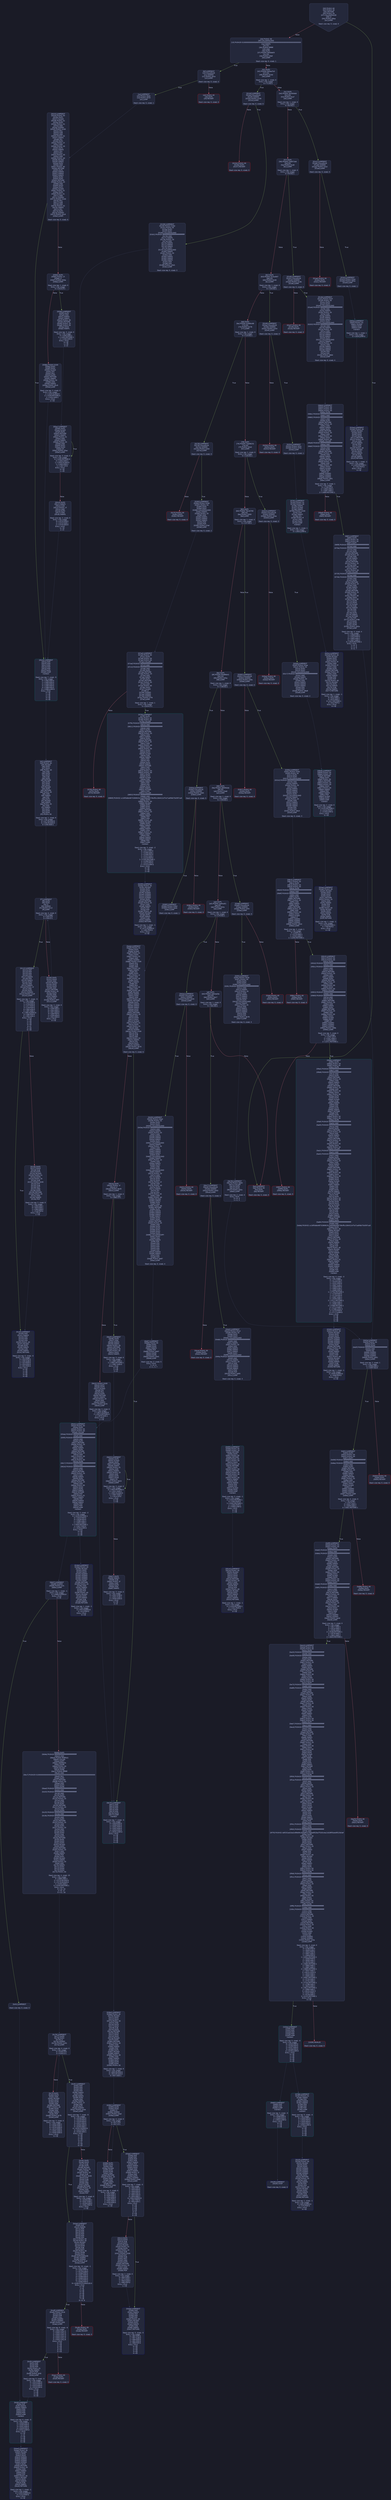 digraph G {
    node [shape=box, style="filled, rounded", color="#565f89", fontcolor="#c0caf5", fontname="Helvetica", fillcolor="#24283b"];
    edge [color="#414868", fontcolor="#c0caf5", fontname="Helvetica"];
    bgcolor="#1a1b26";
    0 [ label = "[00] PUSH1 60
[02] PUSH1 40
[04] MSTORE
[05] PUSH1 04
[07] CALLDATASIZE
[08] LT
[09] PUSH2 00ba
[0c] JUMPI

Stack size req: 0, sizeΔ: 0
" shape = invhouse]
    1 [ label = "[0d] PUSH1 00
[0f] CALLDATALOAD
[10] PUSH29 0100000000000000000000000000000000000000000000000000000000
[2e] SWAP1
[2f] DIV
[30] PUSH4 ffffffff
[35] AND
[36] DUP1
[37] PUSH4 06fdde03
[3c] EQ
[3d] PUSH2 00bf
[40] JUMPI

Stack size req: 0, sizeΔ: 1
"]
    2 [ label = "[41] DUP1
[42] PUSH4 095ea7b3
[47] EQ
[48] PUSH2 014d
[4b] JUMPI

Stack size req: 1, sizeΔ: 0
Entry->Op usage:
	0->71:EQ:1
"]
    3 [ label = "[4c] DUP1
[4d] PUSH4 18160ddd
[52] EQ
[53] PUSH2 01a7
[56] JUMPI

Stack size req: 1, sizeΔ: 0
Entry->Op usage:
	0->82:EQ:1
"]
    4 [ label = "[57] DUP1
[58] PUSH4 23b872dd
[5d] EQ
[5e] PUSH2 01d0
[61] JUMPI

Stack size req: 1, sizeΔ: 0
Entry->Op usage:
	0->93:EQ:1
"]
    5 [ label = "[62] DUP1
[63] PUSH4 313ce567
[68] EQ
[69] PUSH2 0249
[6c] JUMPI

Stack size req: 1, sizeΔ: 0
Entry->Op usage:
	0->104:EQ:1
"]
    6 [ label = "[6d] DUP1
[6e] PUSH4 42966c68
[73] EQ
[74] PUSH2 0278
[77] JUMPI

Stack size req: 1, sizeΔ: 0
Entry->Op usage:
	0->115:EQ:1
"]
    7 [ label = "[78] DUP1
[79] PUSH4 70a08231
[7e] EQ
[7f] PUSH2 02b3
[82] JUMPI

Stack size req: 1, sizeΔ: 0
Entry->Op usage:
	0->126:EQ:1
"]
    8 [ label = "[83] DUP1
[84] PUSH4 79cc6790
[89] EQ
[8a] PUSH2 0300
[8d] JUMPI

Stack size req: 1, sizeΔ: 0
Entry->Op usage:
	0->137:EQ:1
"]
    9 [ label = "[8e] DUP1
[8f] PUSH4 95d89b41
[94] EQ
[95] PUSH2 035a
[98] JUMPI

Stack size req: 1, sizeΔ: 0
Entry->Op usage:
	0->148:EQ:1
"]
    10 [ label = "[99] DUP1
[9a] PUSH4 a9059cbb
[9f] EQ
[a0] PUSH2 03e8
[a3] JUMPI

Stack size req: 1, sizeΔ: 0
Entry->Op usage:
	0->159:EQ:1
"]
    11 [ label = "[a4] DUP1
[a5] PUSH4 cae9ca51
[aa] EQ
[ab] PUSH2 042a
[ae] JUMPI

Stack size req: 1, sizeΔ: 0
Entry->Op usage:
	0->170:EQ:1
"]
    12 [ label = "[af] DUP1
[b0] PUSH4 dd62ed3e
[b5] EQ
[b6] PUSH2 04c7
[b9] JUMPI

Stack size req: 1, sizeΔ: 0
Entry->Op usage:
	0->181:EQ:1
"]
    13 [ label = "[ba] JUMPDEST
[bb] PUSH1 00
[bd] DUP1
[be] REVERT

Stack size req: 0, sizeΔ: 0
" color = "red"]
    14 [ label = "[bf] JUMPDEST
[c0] CALLVALUE
[c1] ISZERO
[c2] PUSH2 00ca
[c5] JUMPI

Stack size req: 0, sizeΔ: 0
"]
    15 [ label = "[c6] PUSH1 00
[c8] DUP1
[c9] REVERT

Stack size req: 0, sizeΔ: 0
" color = "red"]
    16 [ label = "[ca] JUMPDEST
[cb] PUSH2 00d2
[ce] PUSH2 0533
[d1] JUMP

Stack size req: 0, sizeΔ: 1
"]
    17 [ label = "[d2] JUMPDEST
[d3] PUSH1 40
[d5] MLOAD
[d6] DUP1
[d7] DUP1
[d8] PUSH1 20
[da] ADD
[db] DUP3
[dc] DUP2
[dd] SUB
[de] DUP3
[df] MSTORE
[e0] DUP4
[e1] DUP2
[e2] DUP2
[e3] MLOAD
[e4] DUP2
[e5] MSTORE
[e6] PUSH1 20
[e8] ADD
[e9] SWAP2
[ea] POP
[eb] DUP1
[ec] MLOAD
[ed] SWAP1
[ee] PUSH1 20
[f0] ADD
[f1] SWAP1
[f2] DUP1
[f3] DUP4
[f4] DUP4
[f5] PUSH1 00

Stack size req: 1, sizeΔ: 9
Entry->Op usage:
	0->227:MLOAD:0
	0->236:MLOAD:0
	0->240:ADD:1
"]
    18 [ label = "[f7] JUMPDEST
[f8] DUP4
[f9] DUP2
[fa] LT
[fb] ISZERO
[fc] PUSH2 0112
[ff] JUMPI

Stack size req: 4, sizeΔ: 0
Entry->Op usage:
	0->250:LT:0
	3->250:LT:1
"]
    19 [ label = "[0100] DUP1
[0101] DUP3
[0102] ADD
[0103] MLOAD
[0104] DUP2
[0105] DUP5
[0106] ADD
[0107] MSTORE
[0108] PUSH1 20
[010a] DUP2
[010b] ADD
[010c] SWAP1
[010d] POP
[010e] PUSH2 00f7
[0111] JUMP

Stack size req: 3, sizeΔ: 0
Entry->Op usage:
	0->258:ADD:1
	0->262:ADD:1
	0->267:ADD:0
	0->269:POP:0
	1->258:ADD:0
	2->262:ADD:0
Entry->Exit:
	0->😵
"]
    20 [ label = "[0112] JUMPDEST
[0113] POP
[0114] POP
[0115] POP
[0116] POP
[0117] SWAP1
[0118] POP
[0119] SWAP1
[011a] DUP2
[011b] ADD
[011c] SWAP1
[011d] PUSH1 1f
[011f] AND
[0120] DUP1
[0121] ISZERO
[0122] PUSH2 013f
[0125] JUMPI

Stack size req: 7, sizeΔ: -5
Entry->Op usage:
	0->275:POP:0
	1->276:POP:0
	2->277:POP:0
	3->278:POP:0
	4->283:ADD:0
	4->287:AND:1
	4->289:ISZERO:0
	5->280:POP:0
	6->283:ADD:1
Entry->Exit:
	0->😵
	1->😵
	2->😵
	3->😵
	4->0
	5->😵
	6->😵
"]
    21 [ label = "[0126] DUP1
[0127] DUP3
[0128] SUB
[0129] DUP1
[012a] MLOAD
[012b] PUSH1 01
[012d] DUP4
[012e] PUSH1 20
[0130] SUB
[0131] PUSH2 0100
[0134] EXP
[0135] SUB
[0136] NOT
[0137] AND
[0138] DUP2
[0139] MSTORE
[013a] PUSH1 20
[013c] ADD
[013d] SWAP2
[013e] POP

Stack size req: 2, sizeΔ: 0
Entry->Op usage:
	0->296:SUB:1
	0->304:SUB:1
	1->296:SUB:0
	1->318:POP:0
Entry->Exit:
	1->😵
"]
    22 [ label = "[013f] JUMPDEST
[0140] POP
[0141] SWAP3
[0142] POP
[0143] POP
[0144] POP
[0145] PUSH1 40
[0147] MLOAD
[0148] DUP1
[0149] SWAP2
[014a] SUB
[014b] SWAP1
[014c] RETURN

Stack size req: 5, sizeΔ: -5
Entry->Op usage:
	0->320:POP:0
	1->330:SUB:0
	2->323:POP:0
	3->324:POP:0
	4->322:POP:0
Entry->Exit:
	0->😵
	1->😵
	2->😵
	3->😵
	4->😵
" color = "darkblue"]
    23 [ label = "[014d] JUMPDEST
[014e] CALLVALUE
[014f] ISZERO
[0150] PUSH2 0158
[0153] JUMPI

Stack size req: 0, sizeΔ: 0
"]
    24 [ label = "[0154] PUSH1 00
[0156] DUP1
[0157] REVERT

Stack size req: 0, sizeΔ: 0
" color = "red"]
    25 [ label = "[0158] JUMPDEST
[0159] PUSH2 018d
[015c] PUSH1 04
[015e] DUP1
[015f] DUP1
[0160] CALLDATALOAD
[0161] PUSH20 ffffffffffffffffffffffffffffffffffffffff
[0176] AND
[0177] SWAP1
[0178] PUSH1 20
[017a] ADD
[017b] SWAP1
[017c] SWAP2
[017d] SWAP1
[017e] DUP1
[017f] CALLDATALOAD
[0180] SWAP1
[0181] PUSH1 20
[0183] ADD
[0184] SWAP1
[0185] SWAP2
[0186] SWAP1
[0187] POP
[0188] POP
[0189] PUSH2 05d1
[018c] JUMP

Stack size req: 0, sizeΔ: 3
"]
    26 [ label = "[018d] JUMPDEST
[018e] PUSH1 40
[0190] MLOAD
[0191] DUP1
[0192] DUP3
[0193] ISZERO
[0194] ISZERO
[0195] ISZERO
[0196] ISZERO
[0197] DUP2
[0198] MSTORE
[0199] PUSH1 20
[019b] ADD
[019c] SWAP2
[019d] POP
[019e] POP
[019f] PUSH1 40
[01a1] MLOAD
[01a2] DUP1
[01a3] SWAP2
[01a4] SUB
[01a5] SWAP1
[01a6] RETURN

Stack size req: 1, sizeΔ: -1
Entry->Op usage:
	0->403:ISZERO:0
	0->413:POP:0
Entry->Exit:
	0->😵
" color = "darkblue"]
    27 [ label = "[01a7] JUMPDEST
[01a8] CALLVALUE
[01a9] ISZERO
[01aa] PUSH2 01b2
[01ad] JUMPI

Stack size req: 0, sizeΔ: 0
"]
    28 [ label = "[01ae] PUSH1 00
[01b0] DUP1
[01b1] REVERT

Stack size req: 0, sizeΔ: 0
" color = "red"]
    29 [ label = "[01b2] JUMPDEST
[01b3] PUSH2 01ba
[01b6] PUSH2 065e
[01b9] JUMP

Stack size req: 0, sizeΔ: 1
"]
    30 [ label = "[01ba] JUMPDEST
[01bb] PUSH1 40
[01bd] MLOAD
[01be] DUP1
[01bf] DUP3
[01c0] DUP2
[01c1] MSTORE
[01c2] PUSH1 20
[01c4] ADD
[01c5] SWAP2
[01c6] POP
[01c7] POP
[01c8] PUSH1 40
[01ca] MLOAD
[01cb] DUP1
[01cc] SWAP2
[01cd] SUB
[01ce] SWAP1
[01cf] RETURN

Stack size req: 1, sizeΔ: -1
Entry->Op usage:
	0->449:MSTORE:1
	0->454:POP:0
Entry->Exit:
	0->😵
" color = "darkblue"]
    31 [ label = "[01d0] JUMPDEST
[01d1] CALLVALUE
[01d2] ISZERO
[01d3] PUSH2 01db
[01d6] JUMPI

Stack size req: 0, sizeΔ: 0
"]
    32 [ label = "[01d7] PUSH1 00
[01d9] DUP1
[01da] REVERT

Stack size req: 0, sizeΔ: 0
" color = "red"]
    33 [ label = "[01db] JUMPDEST
[01dc] PUSH2 022f
[01df] PUSH1 04
[01e1] DUP1
[01e2] DUP1
[01e3] CALLDATALOAD
[01e4] PUSH20 ffffffffffffffffffffffffffffffffffffffff
[01f9] AND
[01fa] SWAP1
[01fb] PUSH1 20
[01fd] ADD
[01fe] SWAP1
[01ff] SWAP2
[0200] SWAP1
[0201] DUP1
[0202] CALLDATALOAD
[0203] PUSH20 ffffffffffffffffffffffffffffffffffffffff
[0218] AND
[0219] SWAP1
[021a] PUSH1 20
[021c] ADD
[021d] SWAP1
[021e] SWAP2
[021f] SWAP1
[0220] DUP1
[0221] CALLDATALOAD
[0222] SWAP1
[0223] PUSH1 20
[0225] ADD
[0226] SWAP1
[0227] SWAP2
[0228] SWAP1
[0229] POP
[022a] POP
[022b] PUSH2 0664
[022e] JUMP

Stack size req: 0, sizeΔ: 4
"]
    34 [ label = "[022f] JUMPDEST
[0230] PUSH1 40
[0232] MLOAD
[0233] DUP1
[0234] DUP3
[0235] ISZERO
[0236] ISZERO
[0237] ISZERO
[0238] ISZERO
[0239] DUP2
[023a] MSTORE
[023b] PUSH1 20
[023d] ADD
[023e] SWAP2
[023f] POP
[0240] POP
[0241] PUSH1 40
[0243] MLOAD
[0244] DUP1
[0245] SWAP2
[0246] SUB
[0247] SWAP1
[0248] RETURN

Stack size req: 1, sizeΔ: -1
Entry->Op usage:
	0->565:ISZERO:0
	0->575:POP:0
Entry->Exit:
	0->😵
" color = "darkblue"]
    35 [ label = "[0249] JUMPDEST
[024a] CALLVALUE
[024b] ISZERO
[024c] PUSH2 0254
[024f] JUMPI

Stack size req: 0, sizeΔ: 0
"]
    36 [ label = "[0250] PUSH1 00
[0252] DUP1
[0253] REVERT

Stack size req: 0, sizeΔ: 0
" color = "red"]
    37 [ label = "[0254] JUMPDEST
[0255] PUSH2 025c
[0258] PUSH2 0791
[025b] JUMP

Stack size req: 0, sizeΔ: 1
"]
    38 [ label = "[025c] JUMPDEST
[025d] PUSH1 40
[025f] MLOAD
[0260] DUP1
[0261] DUP3
[0262] PUSH1 ff
[0264] AND
[0265] PUSH1 ff
[0267] AND
[0268] DUP2
[0269] MSTORE
[026a] PUSH1 20
[026c] ADD
[026d] SWAP2
[026e] POP
[026f] POP
[0270] PUSH1 40
[0272] MLOAD
[0273] DUP1
[0274] SWAP2
[0275] SUB
[0276] SWAP1
[0277] RETURN

Stack size req: 1, sizeΔ: -1
Entry->Op usage:
	0->612:AND:1
	0->615:AND:1
	0->617:MSTORE:1
	0->622:POP:0
Entry->Exit:
	0->😵
" color = "darkblue"]
    39 [ label = "[0278] JUMPDEST
[0279] CALLVALUE
[027a] ISZERO
[027b] PUSH2 0283
[027e] JUMPI

Stack size req: 0, sizeΔ: 0
"]
    40 [ label = "[027f] PUSH1 00
[0281] DUP1
[0282] REVERT

Stack size req: 0, sizeΔ: 0
" color = "red"]
    41 [ label = "[0283] JUMPDEST
[0284] PUSH2 0299
[0287] PUSH1 04
[0289] DUP1
[028a] DUP1
[028b] CALLDATALOAD
[028c] SWAP1
[028d] PUSH1 20
[028f] ADD
[0290] SWAP1
[0291] SWAP2
[0292] SWAP1
[0293] POP
[0294] POP
[0295] PUSH2 07a4
[0298] JUMP

Stack size req: 0, sizeΔ: 2
"]
    42 [ label = "[0299] JUMPDEST
[029a] PUSH1 40
[029c] MLOAD
[029d] DUP1
[029e] DUP3
[029f] ISZERO
[02a0] ISZERO
[02a1] ISZERO
[02a2] ISZERO
[02a3] DUP2
[02a4] MSTORE
[02a5] PUSH1 20
[02a7] ADD
[02a8] SWAP2
[02a9] POP
[02aa] POP
[02ab] PUSH1 40
[02ad] MLOAD
[02ae] DUP1
[02af] SWAP2
[02b0] SUB
[02b1] SWAP1
[02b2] RETURN

Stack size req: 1, sizeΔ: -1
Entry->Op usage:
	0->671:ISZERO:0
	0->681:POP:0
Entry->Exit:
	0->😵
" color = "darkblue"]
    43 [ label = "[02b3] JUMPDEST
[02b4] CALLVALUE
[02b5] ISZERO
[02b6] PUSH2 02be
[02b9] JUMPI

Stack size req: 0, sizeΔ: 0
"]
    44 [ label = "[02ba] PUSH1 00
[02bc] DUP1
[02bd] REVERT

Stack size req: 0, sizeΔ: 0
" color = "red"]
    45 [ label = "[02be] JUMPDEST
[02bf] PUSH2 02ea
[02c2] PUSH1 04
[02c4] DUP1
[02c5] DUP1
[02c6] CALLDATALOAD
[02c7] PUSH20 ffffffffffffffffffffffffffffffffffffffff
[02dc] AND
[02dd] SWAP1
[02de] PUSH1 20
[02e0] ADD
[02e1] SWAP1
[02e2] SWAP2
[02e3] SWAP1
[02e4] POP
[02e5] POP
[02e6] PUSH2 08a8
[02e9] JUMP

Stack size req: 0, sizeΔ: 2
"]
    46 [ label = "[02ea] JUMPDEST
[02eb] PUSH1 40
[02ed] MLOAD
[02ee] DUP1
[02ef] DUP3
[02f0] DUP2
[02f1] MSTORE
[02f2] PUSH1 20
[02f4] ADD
[02f5] SWAP2
[02f6] POP
[02f7] POP
[02f8] PUSH1 40
[02fa] MLOAD
[02fb] DUP1
[02fc] SWAP2
[02fd] SUB
[02fe] SWAP1
[02ff] RETURN

Stack size req: 1, sizeΔ: -1
Entry->Op usage:
	0->753:MSTORE:1
	0->758:POP:0
Entry->Exit:
	0->😵
" color = "darkblue"]
    47 [ label = "[0300] JUMPDEST
[0301] CALLVALUE
[0302] ISZERO
[0303] PUSH2 030b
[0306] JUMPI

Stack size req: 0, sizeΔ: 0
"]
    48 [ label = "[0307] PUSH1 00
[0309] DUP1
[030a] REVERT

Stack size req: 0, sizeΔ: 0
" color = "red"]
    49 [ label = "[030b] JUMPDEST
[030c] PUSH2 0340
[030f] PUSH1 04
[0311] DUP1
[0312] DUP1
[0313] CALLDATALOAD
[0314] PUSH20 ffffffffffffffffffffffffffffffffffffffff
[0329] AND
[032a] SWAP1
[032b] PUSH1 20
[032d] ADD
[032e] SWAP1
[032f] SWAP2
[0330] SWAP1
[0331] DUP1
[0332] CALLDATALOAD
[0333] SWAP1
[0334] PUSH1 20
[0336] ADD
[0337] SWAP1
[0338] SWAP2
[0339] SWAP1
[033a] POP
[033b] POP
[033c] PUSH2 08c0
[033f] JUMP

Stack size req: 0, sizeΔ: 3
"]
    50 [ label = "[0340] JUMPDEST
[0341] PUSH1 40
[0343] MLOAD
[0344] DUP1
[0345] DUP3
[0346] ISZERO
[0347] ISZERO
[0348] ISZERO
[0349] ISZERO
[034a] DUP2
[034b] MSTORE
[034c] PUSH1 20
[034e] ADD
[034f] SWAP2
[0350] POP
[0351] POP
[0352] PUSH1 40
[0354] MLOAD
[0355] DUP1
[0356] SWAP2
[0357] SUB
[0358] SWAP1
[0359] RETURN

Stack size req: 1, sizeΔ: -1
Entry->Op usage:
	0->838:ISZERO:0
	0->848:POP:0
Entry->Exit:
	0->😵
" color = "darkblue"]
    51 [ label = "[035a] JUMPDEST
[035b] CALLVALUE
[035c] ISZERO
[035d] PUSH2 0365
[0360] JUMPI

Stack size req: 0, sizeΔ: 0
"]
    52 [ label = "[0361] PUSH1 00
[0363] DUP1
[0364] REVERT

Stack size req: 0, sizeΔ: 0
" color = "red"]
    53 [ label = "[0365] JUMPDEST
[0366] PUSH2 036d
[0369] PUSH2 0ada
[036c] JUMP

Stack size req: 0, sizeΔ: 1
"]
    54 [ label = "[036d] JUMPDEST
[036e] PUSH1 40
[0370] MLOAD
[0371] DUP1
[0372] DUP1
[0373] PUSH1 20
[0375] ADD
[0376] DUP3
[0377] DUP2
[0378] SUB
[0379] DUP3
[037a] MSTORE
[037b] DUP4
[037c] DUP2
[037d] DUP2
[037e] MLOAD
[037f] DUP2
[0380] MSTORE
[0381] PUSH1 20
[0383] ADD
[0384] SWAP2
[0385] POP
[0386] DUP1
[0387] MLOAD
[0388] SWAP1
[0389] PUSH1 20
[038b] ADD
[038c] SWAP1
[038d] DUP1
[038e] DUP4
[038f] DUP4
[0390] PUSH1 00

Stack size req: 1, sizeΔ: 9
Entry->Op usage:
	0->894:MLOAD:0
	0->903:MLOAD:0
	0->907:ADD:1
"]
    55 [ label = "[0392] JUMPDEST
[0393] DUP4
[0394] DUP2
[0395] LT
[0396] ISZERO
[0397] PUSH2 03ad
[039a] JUMPI

Stack size req: 4, sizeΔ: 0
Entry->Op usage:
	0->917:LT:0
	3->917:LT:1
"]
    56 [ label = "[039b] DUP1
[039c] DUP3
[039d] ADD
[039e] MLOAD
[039f] DUP2
[03a0] DUP5
[03a1] ADD
[03a2] MSTORE
[03a3] PUSH1 20
[03a5] DUP2
[03a6] ADD
[03a7] SWAP1
[03a8] POP
[03a9] PUSH2 0392
[03ac] JUMP

Stack size req: 3, sizeΔ: 0
Entry->Op usage:
	0->925:ADD:1
	0->929:ADD:1
	0->934:ADD:0
	0->936:POP:0
	1->925:ADD:0
	2->929:ADD:0
Entry->Exit:
	0->😵
"]
    57 [ label = "[03ad] JUMPDEST
[03ae] POP
[03af] POP
[03b0] POP
[03b1] POP
[03b2] SWAP1
[03b3] POP
[03b4] SWAP1
[03b5] DUP2
[03b6] ADD
[03b7] SWAP1
[03b8] PUSH1 1f
[03ba] AND
[03bb] DUP1
[03bc] ISZERO
[03bd] PUSH2 03da
[03c0] JUMPI

Stack size req: 7, sizeΔ: -5
Entry->Op usage:
	0->942:POP:0
	1->943:POP:0
	2->944:POP:0
	3->945:POP:0
	4->950:ADD:0
	4->954:AND:1
	4->956:ISZERO:0
	5->947:POP:0
	6->950:ADD:1
Entry->Exit:
	0->😵
	1->😵
	2->😵
	3->😵
	4->0
	5->😵
	6->😵
"]
    58 [ label = "[03c1] DUP1
[03c2] DUP3
[03c3] SUB
[03c4] DUP1
[03c5] MLOAD
[03c6] PUSH1 01
[03c8] DUP4
[03c9] PUSH1 20
[03cb] SUB
[03cc] PUSH2 0100
[03cf] EXP
[03d0] SUB
[03d1] NOT
[03d2] AND
[03d3] DUP2
[03d4] MSTORE
[03d5] PUSH1 20
[03d7] ADD
[03d8] SWAP2
[03d9] POP

Stack size req: 2, sizeΔ: 0
Entry->Op usage:
	0->963:SUB:1
	0->971:SUB:1
	1->963:SUB:0
	1->985:POP:0
Entry->Exit:
	1->😵
"]
    59 [ label = "[03da] JUMPDEST
[03db] POP
[03dc] SWAP3
[03dd] POP
[03de] POP
[03df] POP
[03e0] PUSH1 40
[03e2] MLOAD
[03e3] DUP1
[03e4] SWAP2
[03e5] SUB
[03e6] SWAP1
[03e7] RETURN

Stack size req: 5, sizeΔ: -5
Entry->Op usage:
	0->987:POP:0
	1->997:SUB:0
	2->990:POP:0
	3->991:POP:0
	4->989:POP:0
Entry->Exit:
	0->😵
	1->😵
	2->😵
	3->😵
	4->😵
" color = "darkblue"]
    60 [ label = "[03e8] JUMPDEST
[03e9] CALLVALUE
[03ea] ISZERO
[03eb] PUSH2 03f3
[03ee] JUMPI

Stack size req: 0, sizeΔ: 0
"]
    61 [ label = "[03ef] PUSH1 00
[03f1] DUP1
[03f2] REVERT

Stack size req: 0, sizeΔ: 0
" color = "red"]
    62 [ label = "[03f3] JUMPDEST
[03f4] PUSH2 0428
[03f7] PUSH1 04
[03f9] DUP1
[03fa] DUP1
[03fb] CALLDATALOAD
[03fc] PUSH20 ffffffffffffffffffffffffffffffffffffffff
[0411] AND
[0412] SWAP1
[0413] PUSH1 20
[0415] ADD
[0416] SWAP1
[0417] SWAP2
[0418] SWAP1
[0419] DUP1
[041a] CALLDATALOAD
[041b] SWAP1
[041c] PUSH1 20
[041e] ADD
[041f] SWAP1
[0420] SWAP2
[0421] SWAP1
[0422] POP
[0423] POP
[0424] PUSH2 0b78
[0427] JUMP

Stack size req: 0, sizeΔ: 3
"]
    63 [ label = "[0428] JUMPDEST
[0429] STOP

Stack size req: 0, sizeΔ: 0
" color = "darkblue"]
    64 [ label = "[042a] JUMPDEST
[042b] CALLVALUE
[042c] ISZERO
[042d] PUSH2 0435
[0430] JUMPI

Stack size req: 0, sizeΔ: 0
"]
    65 [ label = "[0431] PUSH1 00
[0433] DUP1
[0434] REVERT

Stack size req: 0, sizeΔ: 0
" color = "red"]
    66 [ label = "[0435] JUMPDEST
[0436] PUSH2 04ad
[0439] PUSH1 04
[043b] DUP1
[043c] DUP1
[043d] CALLDATALOAD
[043e] PUSH20 ffffffffffffffffffffffffffffffffffffffff
[0453] AND
[0454] SWAP1
[0455] PUSH1 20
[0457] ADD
[0458] SWAP1
[0459] SWAP2
[045a] SWAP1
[045b] DUP1
[045c] CALLDATALOAD
[045d] SWAP1
[045e] PUSH1 20
[0460] ADD
[0461] SWAP1
[0462] SWAP2
[0463] SWAP1
[0464] DUP1
[0465] CALLDATALOAD
[0466] SWAP1
[0467] PUSH1 20
[0469] ADD
[046a] SWAP1
[046b] DUP3
[046c] ADD
[046d] DUP1
[046e] CALLDATALOAD
[046f] SWAP1
[0470] PUSH1 20
[0472] ADD
[0473] SWAP1
[0474] DUP1
[0475] DUP1
[0476] PUSH1 1f
[0478] ADD
[0479] PUSH1 20
[047b] DUP1
[047c] SWAP2
[047d] DIV
[047e] MUL
[047f] PUSH1 20
[0481] ADD
[0482] PUSH1 40
[0484] MLOAD
[0485] SWAP1
[0486] DUP2
[0487] ADD
[0488] PUSH1 40
[048a] MSTORE
[048b] DUP1
[048c] SWAP4
[048d] SWAP3
[048e] SWAP2
[048f] SWAP1
[0490] DUP2
[0491] DUP2
[0492] MSTORE
[0493] PUSH1 20
[0495] ADD
[0496] DUP4
[0497] DUP4
[0498] DUP1
[0499] DUP3
[049a] DUP5
[049b] CALLDATACOPY
[049c] DUP3
[049d] ADD
[049e] SWAP2
[049f] POP
[04a0] POP
[04a1] POP
[04a2] POP
[04a3] POP
[04a4] POP
[04a5] SWAP2
[04a6] SWAP1
[04a7] POP
[04a8] POP
[04a9] PUSH2 0b87
[04ac] JUMP

Stack size req: 0, sizeΔ: 4
"]
    67 [ label = "[04ad] JUMPDEST
[04ae] PUSH1 40
[04b0] MLOAD
[04b1] DUP1
[04b2] DUP3
[04b3] ISZERO
[04b4] ISZERO
[04b5] ISZERO
[04b6] ISZERO
[04b7] DUP2
[04b8] MSTORE
[04b9] PUSH1 20
[04bb] ADD
[04bc] SWAP2
[04bd] POP
[04be] POP
[04bf] PUSH1 40
[04c1] MLOAD
[04c2] DUP1
[04c3] SWAP2
[04c4] SUB
[04c5] SWAP1
[04c6] RETURN

Stack size req: 1, sizeΔ: -1
Entry->Op usage:
	0->1203:ISZERO:0
	0->1213:POP:0
Entry->Exit:
	0->😵
" color = "darkblue"]
    68 [ label = "[04c7] JUMPDEST
[04c8] CALLVALUE
[04c9] ISZERO
[04ca] PUSH2 04d2
[04cd] JUMPI

Stack size req: 0, sizeΔ: 0
"]
    69 [ label = "[04ce] PUSH1 00
[04d0] DUP1
[04d1] REVERT

Stack size req: 0, sizeΔ: 0
" color = "red"]
    70 [ label = "[04d2] JUMPDEST
[04d3] PUSH2 051d
[04d6] PUSH1 04
[04d8] DUP1
[04d9] DUP1
[04da] CALLDATALOAD
[04db] PUSH20 ffffffffffffffffffffffffffffffffffffffff
[04f0] AND
[04f1] SWAP1
[04f2] PUSH1 20
[04f4] ADD
[04f5] SWAP1
[04f6] SWAP2
[04f7] SWAP1
[04f8] DUP1
[04f9] CALLDATALOAD
[04fa] PUSH20 ffffffffffffffffffffffffffffffffffffffff
[050f] AND
[0510] SWAP1
[0511] PUSH1 20
[0513] ADD
[0514] SWAP1
[0515] SWAP2
[0516] SWAP1
[0517] POP
[0518] POP
[0519] PUSH2 0d05
[051c] JUMP

Stack size req: 0, sizeΔ: 3
"]
    71 [ label = "[051d] JUMPDEST
[051e] PUSH1 40
[0520] MLOAD
[0521] DUP1
[0522] DUP3
[0523] DUP2
[0524] MSTORE
[0525] PUSH1 20
[0527] ADD
[0528] SWAP2
[0529] POP
[052a] POP
[052b] PUSH1 40
[052d] MLOAD
[052e] DUP1
[052f] SWAP2
[0530] SUB
[0531] SWAP1
[0532] RETURN

Stack size req: 1, sizeΔ: -1
Entry->Op usage:
	0->1316:MSTORE:1
	0->1321:POP:0
Entry->Exit:
	0->😵
" color = "darkblue"]
    72 [ label = "[0533] JUMPDEST
[0534] PUSH1 00
[0536] DUP1
[0537] SLOAD
[0538] PUSH1 01
[053a] DUP2
[053b] PUSH1 01
[053d] AND
[053e] ISZERO
[053f] PUSH2 0100
[0542] MUL
[0543] SUB
[0544] AND
[0545] PUSH1 02
[0547] SWAP1
[0548] DIV
[0549] DUP1
[054a] PUSH1 1f
[054c] ADD
[054d] PUSH1 20
[054f] DUP1
[0550] SWAP2
[0551] DIV
[0552] MUL
[0553] PUSH1 20
[0555] ADD
[0556] PUSH1 40
[0558] MLOAD
[0559] SWAP1
[055a] DUP2
[055b] ADD
[055c] PUSH1 40
[055e] MSTORE
[055f] DUP1
[0560] SWAP3
[0561] SWAP2
[0562] SWAP1
[0563] DUP2
[0564] DUP2
[0565] MSTORE
[0566] PUSH1 20
[0568] ADD
[0569] DUP3
[056a] DUP1
[056b] SLOAD
[056c] PUSH1 01
[056e] DUP2
[056f] PUSH1 01
[0571] AND
[0572] ISZERO
[0573] PUSH2 0100
[0576] MUL
[0577] SUB
[0578] AND
[0579] PUSH1 02
[057b] SWAP1
[057c] DIV
[057d] DUP1
[057e] ISZERO
[057f] PUSH2 05c9
[0582] JUMPI

Stack size req: 0, sizeΔ: 6
"]
    73 [ label = "[0583] DUP1
[0584] PUSH1 1f
[0586] LT
[0587] PUSH2 059e
[058a] JUMPI

Stack size req: 1, sizeΔ: 0
Entry->Op usage:
	0->1414:LT:1
"]
    74 [ label = "[058b] PUSH2 0100
[058e] DUP1
[058f] DUP4
[0590] SLOAD
[0591] DIV
[0592] MUL
[0593] DUP4
[0594] MSTORE
[0595] SWAP2
[0596] PUSH1 20
[0598] ADD
[0599] SWAP2
[059a] PUSH2 05c9
[059d] JUMP

Stack size req: 3, sizeΔ: 0
Entry->Op usage:
	1->1424:SLOAD:0
	2->1428:MSTORE:0
	2->1432:ADD:1
Entry->Exit:
	2->😵
"]
    75 [ label = "[059e] JUMPDEST
[059f] DUP3
[05a0] ADD
[05a1] SWAP2
[05a2] SWAP1
[05a3] PUSH1 00
[05a5] MSTORE
[05a6] PUSH1 20
[05a8] PUSH1 00
[05aa] SHA3
[05ab] SWAP1

Stack size req: 3, sizeΔ: 0
Entry->Op usage:
	0->1440:ADD:1
	1->1445:MSTORE:1
	2->1440:ADD:0
Entry->Exit:
	0->😵
	1->😵
	2->0
"]
    76 [ label = "[05ac] JUMPDEST
[05ad] DUP2
[05ae] SLOAD
[05af] DUP2
[05b0] MSTORE
[05b1] SWAP1
[05b2] PUSH1 01
[05b4] ADD
[05b5] SWAP1
[05b6] PUSH1 20
[05b8] ADD
[05b9] DUP1
[05ba] DUP4
[05bb] GT
[05bc] PUSH2 05ac
[05bf] JUMPI

Stack size req: 3, sizeΔ: 0
Entry->Op usage:
	0->1456:MSTORE:0
	0->1464:ADD:1
	1->1454:SLOAD:0
	1->1460:ADD:1
	2->1467:GT:0
Entry->Exit:
	0->😵
	1->😵
"]
    77 [ label = "[05c0] DUP3
[05c1] SWAP1
[05c2] SUB
[05c3] PUSH1 1f
[05c5] AND
[05c6] DUP3
[05c7] ADD
[05c8] SWAP2

Stack size req: 3, sizeΔ: 0
Entry->Op usage:
	0->1474:SUB:0
	2->1474:SUB:1
	2->1479:ADD:0
Entry->Exit:
	0->😵
	2->0
"]
    78 [ label = "[05c9] JUMPDEST
[05ca] POP
[05cb] POP
[05cc] POP
[05cd] POP
[05ce] POP
[05cf] DUP2
[05d0] JUMP
Indirect!

Stack size req: 7, sizeΔ: -5
Entry->Op usage:
	0->1482:POP:0
	1->1483:POP:0
	2->1484:POP:0
	3->1485:POP:0
	4->1486:POP:0
	6->1488:JUMP:0
Entry->Exit:
	0->😵
	1->😵
	2->😵
	3->😵
	4->😵
" color = "teal"]
    79 [ label = "[05d1] JUMPDEST
[05d2] PUSH1 00
[05d4] DUP2
[05d5] PUSH1 05
[05d7] PUSH1 00
[05d9] CALLER
[05da] PUSH20 ffffffffffffffffffffffffffffffffffffffff
[05ef] AND
[05f0] PUSH20 ffffffffffffffffffffffffffffffffffffffff
[0605] AND
[0606] DUP2
[0607] MSTORE
[0608] PUSH1 20
[060a] ADD
[060b] SWAP1
[060c] DUP2
[060d] MSTORE
[060e] PUSH1 20
[0610] ADD
[0611] PUSH1 00
[0613] SHA3
[0614] PUSH1 00
[0616] DUP6
[0617] PUSH20 ffffffffffffffffffffffffffffffffffffffff
[062c] AND
[062d] PUSH20 ffffffffffffffffffffffffffffffffffffffff
[0642] AND
[0643] DUP2
[0644] MSTORE
[0645] PUSH1 20
[0647] ADD
[0648] SWAP1
[0649] DUP2
[064a] MSTORE
[064b] PUSH1 20
[064d] ADD
[064e] PUSH1 00
[0650] SHA3
[0651] DUP2
[0652] SWAP1
[0653] SSTORE
[0654] POP
[0655] PUSH1 01
[0657] SWAP1
[0658] POP
[0659] SWAP3
[065a] SWAP2
[065b] POP
[065c] POP
[065d] JUMP
Indirect!

Stack size req: 3, sizeΔ: -2
Entry->Op usage:
	0->1619:SSTORE:1
	0->1620:POP:0
	0->1628:POP:0
	1->1580:AND:1
	1->1602:AND:1
	1->1604:MSTORE:1
	1->1627:POP:0
	2->1629:JUMP:0
Entry->Exit:
	0->😵
	1->😵
	2->😵
" color = "teal"]
    80 [ label = "[065e] JUMPDEST
[065f] PUSH1 03
[0661] SLOAD
[0662] DUP2
[0663] JUMP
Indirect!

Stack size req: 1, sizeΔ: 1
Entry->Op usage:
	0->1635:JUMP:0
" color = "teal"]
    81 [ label = "[0664] JUMPDEST
[0665] PUSH1 00
[0667] PUSH1 05
[0669] PUSH1 00
[066b] DUP6
[066c] PUSH20 ffffffffffffffffffffffffffffffffffffffff
[0681] AND
[0682] PUSH20 ffffffffffffffffffffffffffffffffffffffff
[0697] AND
[0698] DUP2
[0699] MSTORE
[069a] PUSH1 20
[069c] ADD
[069d] SWAP1
[069e] DUP2
[069f] MSTORE
[06a0] PUSH1 20
[06a2] ADD
[06a3] PUSH1 00
[06a5] SHA3
[06a6] PUSH1 00
[06a8] CALLER
[06a9] PUSH20 ffffffffffffffffffffffffffffffffffffffff
[06be] AND
[06bf] PUSH20 ffffffffffffffffffffffffffffffffffffffff
[06d4] AND
[06d5] DUP2
[06d6] MSTORE
[06d7] PUSH1 20
[06d9] ADD
[06da] SWAP1
[06db] DUP2
[06dc] MSTORE
[06dd] PUSH1 20
[06df] ADD
[06e0] PUSH1 00
[06e2] SHA3
[06e3] SLOAD
[06e4] DUP3
[06e5] GT
[06e6] ISZERO
[06e7] ISZERO
[06e8] ISZERO
[06e9] PUSH2 06f1
[06ec] JUMPI

Stack size req: 3, sizeΔ: 1
Entry->Op usage:
	0->1765:GT:0
	2->1665:AND:1
	2->1687:AND:1
	2->1689:MSTORE:1
"]
    82 [ label = "[06ed] PUSH1 00
[06ef] DUP1
[06f0] REVERT

Stack size req: 0, sizeΔ: 0
" color = "red"]
    83 [ label = "[06f1] JUMPDEST
[06f2] DUP2
[06f3] PUSH1 05
[06f5] PUSH1 00
[06f7] DUP7
[06f8] PUSH20 ffffffffffffffffffffffffffffffffffffffff
[070d] AND
[070e] PUSH20 ffffffffffffffffffffffffffffffffffffffff
[0723] AND
[0724] DUP2
[0725] MSTORE
[0726] PUSH1 20
[0728] ADD
[0729] SWAP1
[072a] DUP2
[072b] MSTORE
[072c] PUSH1 20
[072e] ADD
[072f] PUSH1 00
[0731] SHA3
[0732] PUSH1 00
[0734] CALLER
[0735] PUSH20 ffffffffffffffffffffffffffffffffffffffff
[074a] AND
[074b] PUSH20 ffffffffffffffffffffffffffffffffffffffff
[0760] AND
[0761] DUP2
[0762] MSTORE
[0763] PUSH1 20
[0765] ADD
[0766] SWAP1
[0767] DUP2
[0768] MSTORE
[0769] PUSH1 20
[076b] ADD
[076c] PUSH1 00
[076e] SHA3
[076f] PUSH1 00
[0771] DUP3
[0772] DUP3
[0773] SLOAD
[0774] SUB
[0775] SWAP3
[0776] POP
[0777] POP
[0778] DUP2
[0779] SWAP1
[077a] SSTORE
[077b] POP
[077c] PUSH2 0786
[077f] DUP5
[0780] DUP5
[0781] DUP5
[0782] PUSH2 0d2a
[0785] JUMP

Stack size req: 4, sizeΔ: 4
Entry->Op usage:
	1->1908:SUB:1
	1->1910:POP:0
	3->1805:AND:1
	3->1827:AND:1
	3->1829:MSTORE:1
Entry->Exit:
	1->0, 5
	2->1, 6
	3->2, 7
"]
    84 [ label = "[0786] JUMPDEST
[0787] PUSH1 01
[0789] SWAP1
[078a] POP
[078b] SWAP4
[078c] SWAP3
[078d] POP
[078e] POP
[078f] POP
[0790] JUMP
Indirect!

Stack size req: 5, sizeΔ: -4
Entry->Op usage:
	0->1930:POP:0
	1->1934:POP:0
	2->1935:POP:0
	3->1933:POP:0
	4->1936:JUMP:0
Entry->Exit:
	0->😵
	1->😵
	2->😵
	3->😵
	4->😵
" color = "teal"]
    85 [ label = "[0791] JUMPDEST
[0792] PUSH1 02
[0794] PUSH1 00
[0796] SWAP1
[0797] SLOAD
[0798] SWAP1
[0799] PUSH2 0100
[079c] EXP
[079d] SWAP1
[079e] DIV
[079f] PUSH1 ff
[07a1] AND
[07a2] DUP2
[07a3] JUMP
Indirect!

Stack size req: 1, sizeΔ: 1
Entry->Op usage:
	0->1955:JUMP:0
" color = "teal"]
    86 [ label = "[07a4] JUMPDEST
[07a5] PUSH1 00
[07a7] DUP2
[07a8] PUSH1 04
[07aa] PUSH1 00
[07ac] CALLER
[07ad] PUSH20 ffffffffffffffffffffffffffffffffffffffff
[07c2] AND
[07c3] PUSH20 ffffffffffffffffffffffffffffffffffffffff
[07d8] AND
[07d9] DUP2
[07da] MSTORE
[07db] PUSH1 20
[07dd] ADD
[07de] SWAP1
[07df] DUP2
[07e0] MSTORE
[07e1] PUSH1 20
[07e3] ADD
[07e4] PUSH1 00
[07e6] SHA3
[07e7] SLOAD
[07e8] LT
[07e9] ISZERO
[07ea] ISZERO
[07eb] ISZERO
[07ec] PUSH2 07f4
[07ef] JUMPI

Stack size req: 1, sizeΔ: 1
Entry->Op usage:
	0->2024:LT:1
"]
    87 [ label = "[07f0] PUSH1 00
[07f2] DUP1
[07f3] REVERT

Stack size req: 0, sizeΔ: 0
" color = "red"]
    88 [ label = "[07f4] JUMPDEST
[07f5] DUP2
[07f6] PUSH1 04
[07f8] PUSH1 00
[07fa] CALLER
[07fb] PUSH20 ffffffffffffffffffffffffffffffffffffffff
[0810] AND
[0811] PUSH20 ffffffffffffffffffffffffffffffffffffffff
[0826] AND
[0827] DUP2
[0828] MSTORE
[0829] PUSH1 20
[082b] ADD
[082c] SWAP1
[082d] DUP2
[082e] MSTORE
[082f] PUSH1 20
[0831] ADD
[0832] PUSH1 00
[0834] SHA3
[0835] PUSH1 00
[0837] DUP3
[0838] DUP3
[0839] SLOAD
[083a] SUB
[083b] SWAP3
[083c] POP
[083d] POP
[083e] DUP2
[083f] SWAP1
[0840] SSTORE
[0841] POP
[0842] DUP2
[0843] PUSH1 03
[0845] PUSH1 00
[0847] DUP3
[0848] DUP3
[0849] SLOAD
[084a] SUB
[084b] SWAP3
[084c] POP
[084d] POP
[084e] DUP2
[084f] SWAP1
[0850] SSTORE
[0851] POP
[0852] CALLER
[0853] PUSH20 ffffffffffffffffffffffffffffffffffffffff
[0868] AND
[0869] PUSH32 cc16f5dbb4873280815c1ee09dbd06736cffcc184412cf7a71a0fdb75d397ca5
[088a] DUP4
[088b] PUSH1 40
[088d] MLOAD
[088e] DUP1
[088f] DUP3
[0890] DUP2
[0891] MSTORE
[0892] PUSH1 20
[0894] ADD
[0895] SWAP2
[0896] POP
[0897] POP
[0898] PUSH1 40
[089a] MLOAD
[089b] DUP1
[089c] SWAP2
[089d] SUB
[089e] SWAP1
[089f] LOG2
[08a0] PUSH1 01
[08a2] SWAP1
[08a3] POP
[08a4] SWAP2
[08a5] SWAP1
[08a6] POP
[08a7] JUMP
Indirect!

Stack size req: 3, sizeΔ: -2
Entry->Op usage:
	0->2211:POP:0
	1->2106:SUB:1
	1->2108:POP:0
	1->2122:SUB:1
	1->2124:POP:0
	1->2193:MSTORE:1
	1->2198:POP:0
	1->2214:POP:0
	2->2215:JUMP:0
Entry->Exit:
	0->😵
	1->😵
	2->😵
" color = "teal"]
    89 [ label = "[08a8] JUMPDEST
[08a9] PUSH1 04
[08ab] PUSH1 20
[08ad] MSTORE
[08ae] DUP1
[08af] PUSH1 00
[08b1] MSTORE
[08b2] PUSH1 40
[08b4] PUSH1 00
[08b6] SHA3
[08b7] PUSH1 00
[08b9] SWAP2
[08ba] POP
[08bb] SWAP1
[08bc] POP
[08bd] SLOAD
[08be] DUP2
[08bf] JUMP
Indirect!

Stack size req: 2, sizeΔ: 0
Entry->Op usage:
	0->2225:MSTORE:1
	0->2234:POP:0
	1->2239:JUMP:0
Entry->Exit:
	0->😵
" color = "teal"]
    90 [ label = "[08c0] JUMPDEST
[08c1] PUSH1 00
[08c3] DUP2
[08c4] PUSH1 04
[08c6] PUSH1 00
[08c8] DUP6
[08c9] PUSH20 ffffffffffffffffffffffffffffffffffffffff
[08de] AND
[08df] PUSH20 ffffffffffffffffffffffffffffffffffffffff
[08f4] AND
[08f5] DUP2
[08f6] MSTORE
[08f7] PUSH1 20
[08f9] ADD
[08fa] SWAP1
[08fb] DUP2
[08fc] MSTORE
[08fd] PUSH1 20
[08ff] ADD
[0900] PUSH1 00
[0902] SHA3
[0903] SLOAD
[0904] LT
[0905] ISZERO
[0906] ISZERO
[0907] ISZERO
[0908] PUSH2 0910
[090b] JUMPI

Stack size req: 2, sizeΔ: 1
Entry->Op usage:
	0->2308:LT:1
	1->2270:AND:1
	1->2292:AND:1
	1->2294:MSTORE:1
"]
    91 [ label = "[090c] PUSH1 00
[090e] DUP1
[090f] REVERT

Stack size req: 0, sizeΔ: 0
" color = "red"]
    92 [ label = "[0910] JUMPDEST
[0911] PUSH1 05
[0913] PUSH1 00
[0915] DUP5
[0916] PUSH20 ffffffffffffffffffffffffffffffffffffffff
[092b] AND
[092c] PUSH20 ffffffffffffffffffffffffffffffffffffffff
[0941] AND
[0942] DUP2
[0943] MSTORE
[0944] PUSH1 20
[0946] ADD
[0947] SWAP1
[0948] DUP2
[0949] MSTORE
[094a] PUSH1 20
[094c] ADD
[094d] PUSH1 00
[094f] SHA3
[0950] PUSH1 00
[0952] CALLER
[0953] PUSH20 ffffffffffffffffffffffffffffffffffffffff
[0968] AND
[0969] PUSH20 ffffffffffffffffffffffffffffffffffffffff
[097e] AND
[097f] DUP2
[0980] MSTORE
[0981] PUSH1 20
[0983] ADD
[0984] SWAP1
[0985] DUP2
[0986] MSTORE
[0987] PUSH1 20
[0989] ADD
[098a] PUSH1 00
[098c] SHA3
[098d] SLOAD
[098e] DUP3
[098f] GT
[0990] ISZERO
[0991] ISZERO
[0992] ISZERO
[0993] PUSH2 099b
[0996] JUMPI

Stack size req: 3, sizeΔ: 0
Entry->Op usage:
	1->2447:GT:0
	2->2347:AND:1
	2->2369:AND:1
	2->2371:MSTORE:1
"]
    93 [ label = "[0997] PUSH1 00
[0999] DUP1
[099a] REVERT

Stack size req: 0, sizeΔ: 0
" color = "red"]
    94 [ label = "[099b] JUMPDEST
[099c] DUP2
[099d] PUSH1 04
[099f] PUSH1 00
[09a1] DUP6
[09a2] PUSH20 ffffffffffffffffffffffffffffffffffffffff
[09b7] AND
[09b8] PUSH20 ffffffffffffffffffffffffffffffffffffffff
[09cd] AND
[09ce] DUP2
[09cf] MSTORE
[09d0] PUSH1 20
[09d2] ADD
[09d3] SWAP1
[09d4] DUP2
[09d5] MSTORE
[09d6] PUSH1 20
[09d8] ADD
[09d9] PUSH1 00
[09db] SHA3
[09dc] PUSH1 00
[09de] DUP3
[09df] DUP3
[09e0] SLOAD
[09e1] SUB
[09e2] SWAP3
[09e3] POP
[09e4] POP
[09e5] DUP2
[09e6] SWAP1
[09e7] SSTORE
[09e8] POP
[09e9] DUP2
[09ea] PUSH1 05
[09ec] PUSH1 00
[09ee] DUP6
[09ef] PUSH20 ffffffffffffffffffffffffffffffffffffffff
[0a04] AND
[0a05] PUSH20 ffffffffffffffffffffffffffffffffffffffff
[0a1a] AND
[0a1b] DUP2
[0a1c] MSTORE
[0a1d] PUSH1 20
[0a1f] ADD
[0a20] SWAP1
[0a21] DUP2
[0a22] MSTORE
[0a23] PUSH1 20
[0a25] ADD
[0a26] PUSH1 00
[0a28] SHA3
[0a29] PUSH1 00
[0a2b] CALLER
[0a2c] PUSH20 ffffffffffffffffffffffffffffffffffffffff
[0a41] AND
[0a42] PUSH20 ffffffffffffffffffffffffffffffffffffffff
[0a57] AND
[0a58] DUP2
[0a59] MSTORE
[0a5a] PUSH1 20
[0a5c] ADD
[0a5d] SWAP1
[0a5e] DUP2
[0a5f] MSTORE
[0a60] PUSH1 20
[0a62] ADD
[0a63] PUSH1 00
[0a65] SHA3
[0a66] PUSH1 00
[0a68] DUP3
[0a69] DUP3
[0a6a] SLOAD
[0a6b] SUB
[0a6c] SWAP3
[0a6d] POP
[0a6e] POP
[0a6f] DUP2
[0a70] SWAP1
[0a71] SSTORE
[0a72] POP
[0a73] DUP2
[0a74] PUSH1 03
[0a76] PUSH1 00
[0a78] DUP3
[0a79] DUP3
[0a7a] SLOAD
[0a7b] SUB
[0a7c] SWAP3
[0a7d] POP
[0a7e] POP
[0a7f] DUP2
[0a80] SWAP1
[0a81] SSTORE
[0a82] POP
[0a83] DUP3
[0a84] PUSH20 ffffffffffffffffffffffffffffffffffffffff
[0a99] AND
[0a9a] PUSH32 cc16f5dbb4873280815c1ee09dbd06736cffcc184412cf7a71a0fdb75d397ca5
[0abb] DUP4
[0abc] PUSH1 40
[0abe] MLOAD
[0abf] DUP1
[0ac0] DUP3
[0ac1] DUP2
[0ac2] MSTORE
[0ac3] PUSH1 20
[0ac5] ADD
[0ac6] SWAP2
[0ac7] POP
[0ac8] POP
[0ac9] PUSH1 40
[0acb] MLOAD
[0acc] DUP1
[0acd] SWAP2
[0ace] SUB
[0acf] SWAP1
[0ad0] LOG2
[0ad1] PUSH1 01
[0ad3] SWAP1
[0ad4] POP
[0ad5] SWAP3
[0ad6] SWAP2
[0ad7] POP
[0ad8] POP
[0ad9] JUMP
Indirect!

Stack size req: 4, sizeΔ: -3
Entry->Op usage:
	0->2772:POP:0
	1->2529:SUB:1
	1->2531:POP:0
	1->2667:SUB:1
	1->2669:POP:0
	1->2683:SUB:1
	1->2685:POP:0
	1->2754:MSTORE:1
	1->2759:POP:0
	1->2776:POP:0
	2->2487:AND:1
	2->2509:AND:1
	2->2511:MSTORE:1
	2->2564:AND:1
	2->2586:AND:1
	2->2588:MSTORE:1
	2->2713:AND:1
	2->2768:LOG2:3
	2->2775:POP:0
	3->2777:JUMP:0
Entry->Exit:
	0->😵
	1->😵
	2->😵
	3->😵
" color = "teal"]
    95 [ label = "[0ada] JUMPDEST
[0adb] PUSH1 01
[0add] DUP1
[0ade] SLOAD
[0adf] PUSH1 01
[0ae1] DUP2
[0ae2] PUSH1 01
[0ae4] AND
[0ae5] ISZERO
[0ae6] PUSH2 0100
[0ae9] MUL
[0aea] SUB
[0aeb] AND
[0aec] PUSH1 02
[0aee] SWAP1
[0aef] DIV
[0af0] DUP1
[0af1] PUSH1 1f
[0af3] ADD
[0af4] PUSH1 20
[0af6] DUP1
[0af7] SWAP2
[0af8] DIV
[0af9] MUL
[0afa] PUSH1 20
[0afc] ADD
[0afd] PUSH1 40
[0aff] MLOAD
[0b00] SWAP1
[0b01] DUP2
[0b02] ADD
[0b03] PUSH1 40
[0b05] MSTORE
[0b06] DUP1
[0b07] SWAP3
[0b08] SWAP2
[0b09] SWAP1
[0b0a] DUP2
[0b0b] DUP2
[0b0c] MSTORE
[0b0d] PUSH1 20
[0b0f] ADD
[0b10] DUP3
[0b11] DUP1
[0b12] SLOAD
[0b13] PUSH1 01
[0b15] DUP2
[0b16] PUSH1 01
[0b18] AND
[0b19] ISZERO
[0b1a] PUSH2 0100
[0b1d] MUL
[0b1e] SUB
[0b1f] AND
[0b20] PUSH1 02
[0b22] SWAP1
[0b23] DIV
[0b24] DUP1
[0b25] ISZERO
[0b26] PUSH2 0b70
[0b29] JUMPI

Stack size req: 0, sizeΔ: 6
"]
    96 [ label = "[0b2a] DUP1
[0b2b] PUSH1 1f
[0b2d] LT
[0b2e] PUSH2 0b45
[0b31] JUMPI

Stack size req: 1, sizeΔ: 0
Entry->Op usage:
	0->2861:LT:1
"]
    97 [ label = "[0b32] PUSH2 0100
[0b35] DUP1
[0b36] DUP4
[0b37] SLOAD
[0b38] DIV
[0b39] MUL
[0b3a] DUP4
[0b3b] MSTORE
[0b3c] SWAP2
[0b3d] PUSH1 20
[0b3f] ADD
[0b40] SWAP2
[0b41] PUSH2 0b70
[0b44] JUMP

Stack size req: 3, sizeΔ: 0
Entry->Op usage:
	1->2871:SLOAD:0
	2->2875:MSTORE:0
	2->2879:ADD:1
Entry->Exit:
	2->😵
"]
    98 [ label = "[0b45] JUMPDEST
[0b46] DUP3
[0b47] ADD
[0b48] SWAP2
[0b49] SWAP1
[0b4a] PUSH1 00
[0b4c] MSTORE
[0b4d] PUSH1 20
[0b4f] PUSH1 00
[0b51] SHA3
[0b52] SWAP1

Stack size req: 3, sizeΔ: 0
Entry->Op usage:
	0->2887:ADD:1
	1->2892:MSTORE:1
	2->2887:ADD:0
Entry->Exit:
	0->😵
	1->😵
	2->0
"]
    99 [ label = "[0b53] JUMPDEST
[0b54] DUP2
[0b55] SLOAD
[0b56] DUP2
[0b57] MSTORE
[0b58] SWAP1
[0b59] PUSH1 01
[0b5b] ADD
[0b5c] SWAP1
[0b5d] PUSH1 20
[0b5f] ADD
[0b60] DUP1
[0b61] DUP4
[0b62] GT
[0b63] PUSH2 0b53
[0b66] JUMPI

Stack size req: 3, sizeΔ: 0
Entry->Op usage:
	0->2903:MSTORE:0
	0->2911:ADD:1
	1->2901:SLOAD:0
	1->2907:ADD:1
	2->2914:GT:0
Entry->Exit:
	0->😵
	1->😵
"]
    100 [ label = "[0b67] DUP3
[0b68] SWAP1
[0b69] SUB
[0b6a] PUSH1 1f
[0b6c] AND
[0b6d] DUP3
[0b6e] ADD
[0b6f] SWAP2

Stack size req: 3, sizeΔ: 0
Entry->Op usage:
	0->2921:SUB:0
	2->2921:SUB:1
	2->2926:ADD:0
Entry->Exit:
	0->😵
	2->0
"]
    101 [ label = "[0b70] JUMPDEST
[0b71] POP
[0b72] POP
[0b73] POP
[0b74] POP
[0b75] POP
[0b76] DUP2
[0b77] JUMP
Indirect!

Stack size req: 7, sizeΔ: -5
Entry->Op usage:
	0->2929:POP:0
	1->2930:POP:0
	2->2931:POP:0
	3->2932:POP:0
	4->2933:POP:0
	6->2935:JUMP:0
Entry->Exit:
	0->😵
	1->😵
	2->😵
	3->😵
	4->😵
" color = "teal"]
    102 [ label = "[0b78] JUMPDEST
[0b79] PUSH2 0b83
[0b7c] CALLER
[0b7d] DUP4
[0b7e] DUP4
[0b7f] PUSH2 0d2a
[0b82] JUMP

Stack size req: 2, sizeΔ: 4
Entry->Exit:
	0->0, 4
	1->1, 5
"]
    103 [ label = "[0b83] JUMPDEST
[0b84] POP
[0b85] POP
[0b86] JUMP
Indirect!

Stack size req: 3, sizeΔ: -3
Entry->Op usage:
	0->2948:POP:0
	1->2949:POP:0
	2->2950:JUMP:0
Entry->Exit:
	0->😵
	1->😵
	2->😵
" color = "teal"]
    104 [ label = "[0b87] JUMPDEST
[0b88] PUSH1 00
[0b8a] DUP1
[0b8b] DUP5
[0b8c] SWAP1
[0b8d] POP
[0b8e] PUSH2 0b97
[0b91] DUP6
[0b92] DUP6
[0b93] PUSH2 05d1
[0b96] JUMP

Stack size req: 3, sizeΔ: 5
Entry->Exit:
	1->0, 6
	2->1, 3, 7
"]
    105 [ label = "[0b97] JUMPDEST
[0b98] ISZERO
[0b99] PUSH2 0cfc
[0b9c] JUMPI

Stack size req: 1, sizeΔ: -1
Entry->Op usage:
	0->2968:ISZERO:0
Entry->Exit:
	0->😵
"]
    106 [ label = "[0b9d] DUP1
[0b9e] PUSH20 ffffffffffffffffffffffffffffffffffffffff
[0bb3] AND
[0bb4] PUSH4 8f4ffcb1
[0bb9] CALLER
[0bba] DUP7
[0bbb] ADDRESS
[0bbc] DUP8
[0bbd] PUSH1 40
[0bbf] MLOAD
[0bc0] DUP6
[0bc1] PUSH4 ffffffff
[0bc6] AND
[0bc7] PUSH29 0100000000000000000000000000000000000000000000000000000000
[0be5] MUL
[0be6] DUP2
[0be7] MSTORE
[0be8] PUSH1 04
[0bea] ADD
[0beb] DUP1
[0bec] DUP6
[0bed] PUSH20 ffffffffffffffffffffffffffffffffffffffff
[0c02] AND
[0c03] PUSH20 ffffffffffffffffffffffffffffffffffffffff
[0c18] AND
[0c19] DUP2
[0c1a] MSTORE
[0c1b] PUSH1 20
[0c1d] ADD
[0c1e] DUP5
[0c1f] DUP2
[0c20] MSTORE
[0c21] PUSH1 20
[0c23] ADD
[0c24] DUP4
[0c25] PUSH20 ffffffffffffffffffffffffffffffffffffffff
[0c3a] AND
[0c3b] PUSH20 ffffffffffffffffffffffffffffffffffffffff
[0c50] AND
[0c51] DUP2
[0c52] MSTORE
[0c53] PUSH1 20
[0c55] ADD
[0c56] DUP1
[0c57] PUSH1 20
[0c59] ADD
[0c5a] DUP3
[0c5b] DUP2
[0c5c] SUB
[0c5d] DUP3
[0c5e] MSTORE
[0c5f] DUP4
[0c60] DUP2
[0c61] DUP2
[0c62] MLOAD
[0c63] DUP2
[0c64] MSTORE
[0c65] PUSH1 20
[0c67] ADD
[0c68] SWAP2
[0c69] POP
[0c6a] DUP1
[0c6b] MLOAD
[0c6c] SWAP1
[0c6d] PUSH1 20
[0c6f] ADD
[0c70] SWAP1
[0c71] DUP1
[0c72] DUP4
[0c73] DUP4
[0c74] PUSH1 00

Stack size req: 4, sizeΔ: 15
Entry->Op usage:
	0->2995:AND:1
	2->3170:MLOAD:0
	2->3179:MLOAD:0
	2->3183:ADD:1
	3->3104:MSTORE:1
Entry->Exit:
	0->14, 15
	2->9, 17
	3->11, 18
"]
    107 [ label = "[0c76] JUMPDEST
[0c77] DUP4
[0c78] DUP2
[0c79] LT
[0c7a] ISZERO
[0c7b] PUSH2 0c91
[0c7e] JUMPI

Stack size req: 4, sizeΔ: 0
Entry->Op usage:
	0->3193:LT:0
	3->3193:LT:1
"]
    108 [ label = "[0c7f] DUP1
[0c80] DUP3
[0c81] ADD
[0c82] MLOAD
[0c83] DUP2
[0c84] DUP5
[0c85] ADD
[0c86] MSTORE
[0c87] PUSH1 20
[0c89] DUP2
[0c8a] ADD
[0c8b] SWAP1
[0c8c] POP
[0c8d] PUSH2 0c76
[0c90] JUMP

Stack size req: 3, sizeΔ: 0
Entry->Op usage:
	0->3201:ADD:1
	0->3205:ADD:1
	0->3210:ADD:0
	0->3212:POP:0
	1->3201:ADD:0
	2->3205:ADD:0
Entry->Exit:
	0->😵
"]
    109 [ label = "[0c91] JUMPDEST
[0c92] POP
[0c93] POP
[0c94] POP
[0c95] POP
[0c96] SWAP1
[0c97] POP
[0c98] SWAP1
[0c99] DUP2
[0c9a] ADD
[0c9b] SWAP1
[0c9c] PUSH1 1f
[0c9e] AND
[0c9f] DUP1
[0ca0] ISZERO
[0ca1] PUSH2 0cbe
[0ca4] JUMPI

Stack size req: 7, sizeΔ: -5
Entry->Op usage:
	0->3218:POP:0
	1->3219:POP:0
	2->3220:POP:0
	3->3221:POP:0
	4->3226:ADD:0
	4->3230:AND:1
	4->3232:ISZERO:0
	5->3223:POP:0
	6->3226:ADD:1
Entry->Exit:
	0->😵
	1->😵
	2->😵
	3->😵
	4->0
	5->😵
	6->😵
"]
    110 [ label = "[0ca5] DUP1
[0ca6] DUP3
[0ca7] SUB
[0ca8] DUP1
[0ca9] MLOAD
[0caa] PUSH1 01
[0cac] DUP4
[0cad] PUSH1 20
[0caf] SUB
[0cb0] PUSH2 0100
[0cb3] EXP
[0cb4] SUB
[0cb5] NOT
[0cb6] AND
[0cb7] DUP2
[0cb8] MSTORE
[0cb9] PUSH1 20
[0cbb] ADD
[0cbc] SWAP2
[0cbd] POP

Stack size req: 2, sizeΔ: 0
Entry->Op usage:
	0->3239:SUB:1
	0->3247:SUB:1
	1->3239:SUB:0
	1->3261:POP:0
Entry->Exit:
	1->😵
"]
    111 [ label = "[0cbe] JUMPDEST
[0cbf] POP
[0cc0] SWAP6
[0cc1] POP
[0cc2] POP
[0cc3] POP
[0cc4] POP
[0cc5] POP
[0cc6] POP
[0cc7] PUSH1 00
[0cc9] PUSH1 40
[0ccb] MLOAD
[0ccc] DUP1
[0ccd] DUP4
[0cce] SUB
[0ccf] DUP2
[0cd0] PUSH1 00
[0cd2] DUP8
[0cd3] DUP1
[0cd4] EXTCODESIZE
[0cd5] ISZERO
[0cd6] ISZERO
[0cd7] PUSH2 0cdf
[0cda] JUMPI

Stack size req: 10, sizeΔ: -1
Entry->Op usage:
	0->3263:POP:0
	1->3278:SUB:0
	2->3266:POP:0
	3->3267:POP:0
	4->3268:POP:0
	5->3269:POP:0
	6->3270:POP:0
	7->3265:POP:0
	9->3284:EXTCODESIZE:0
Entry->Exit:
	0->😵
	1->6
	2->😵
	3->😵
	4->😵
	5->😵
	6->😵
	7->😵
	9->0, 8
"]
    112 [ label = "[0cdb] PUSH1 00
[0cdd] DUP1
[0cde] REVERT

Stack size req: 0, sizeΔ: 0
" color = "red"]
    113 [ label = "[0cdf] JUMPDEST
[0ce0] PUSH2 02c6
[0ce3] GAS
[0ce4] SUB
[0ce5] CALL
[0ce6] ISZERO
[0ce7] ISZERO
[0ce8] PUSH2 0cf0
[0ceb] JUMPI

Stack size req: 6, sizeΔ: -6
Entry->Op usage:
	0->3301:CALL:1
	1->3301:CALL:2
	2->3301:CALL:3
	3->3301:CALL:4
	4->3301:CALL:5
	5->3301:CALL:6
Entry->Exit:
	0->😵
	1->😵
	2->😵
	3->😵
	4->😵
	5->😵
"]
    114 [ label = "[0cec] PUSH1 00
[0cee] DUP1
[0cef] REVERT

Stack size req: 0, sizeΔ: 0
" color = "red"]
    115 [ label = "[0cf0] JUMPDEST
[0cf1] POP
[0cf2] POP
[0cf3] POP
[0cf4] PUSH1 01
[0cf6] SWAP2
[0cf7] POP
[0cf8] PUSH2 0cfd
[0cfb] JUMP

Stack size req: 5, sizeΔ: -3
Entry->Op usage:
	0->3313:POP:0
	1->3314:POP:0
	2->3315:POP:0
	4->3319:POP:0
Entry->Exit:
	0->😵
	1->😵
	2->😵
	4->😵
"]
    116 [ label = "[0cfc] JUMPDEST

Stack size req: 0, sizeΔ: 0
"]
    117 [ label = "[0cfd] JUMPDEST
[0cfe] POP
[0cff] SWAP4
[0d00] SWAP3
[0d01] POP
[0d02] POP
[0d03] POP
[0d04] JUMP
Indirect!

Stack size req: 6, sizeΔ: -5
Entry->Op usage:
	0->3326:POP:0
	2->3330:POP:0
	3->3331:POP:0
	4->3329:POP:0
	5->3332:JUMP:0
Entry->Exit:
	0->😵
	1->0
	2->😵
	3->😵
	4->😵
	5->😵
" color = "teal"]
    118 [ label = "[0d05] JUMPDEST
[0d06] PUSH1 05
[0d08] PUSH1 20
[0d0a] MSTORE
[0d0b] DUP2
[0d0c] PUSH1 00
[0d0e] MSTORE
[0d0f] PUSH1 40
[0d11] PUSH1 00
[0d13] SHA3
[0d14] PUSH1 20
[0d16] MSTORE
[0d17] DUP1
[0d18] PUSH1 00
[0d1a] MSTORE
[0d1b] PUSH1 40
[0d1d] PUSH1 00
[0d1f] SHA3
[0d20] PUSH1 00
[0d22] SWAP2
[0d23] POP
[0d24] SWAP2
[0d25] POP
[0d26] POP
[0d27] SLOAD
[0d28] DUP2
[0d29] JUMP
Indirect!

Stack size req: 3, sizeΔ: -1
Entry->Op usage:
	0->3354:MSTORE:1
	0->3363:POP:0
	1->3342:MSTORE:1
	1->3365:POP:0
	2->3369:JUMP:0
Entry->Exit:
	0->😵
	1->😵
" color = "teal"]
    119 [ label = "[0d2a] JUMPDEST
[0d2b] PUSH1 00
[0d2d] DUP1
[0d2e] DUP4
[0d2f] PUSH20 ffffffffffffffffffffffffffffffffffffffff
[0d44] AND
[0d45] EQ
[0d46] ISZERO
[0d47] ISZERO
[0d48] ISZERO
[0d49] PUSH2 0d51
[0d4c] JUMPI

Stack size req: 2, sizeΔ: 1
Entry->Op usage:
	1->3396:AND:1
	1->3397:EQ:0
"]
    120 [ label = "[0d4d] PUSH1 00
[0d4f] DUP1
[0d50] REVERT

Stack size req: 0, sizeΔ: 0
" color = "red"]
    121 [ label = "[0d51] JUMPDEST
[0d52] DUP2
[0d53] PUSH1 04
[0d55] PUSH1 00
[0d57] DUP7
[0d58] PUSH20 ffffffffffffffffffffffffffffffffffffffff
[0d6d] AND
[0d6e] PUSH20 ffffffffffffffffffffffffffffffffffffffff
[0d83] AND
[0d84] DUP2
[0d85] MSTORE
[0d86] PUSH1 20
[0d88] ADD
[0d89] SWAP1
[0d8a] DUP2
[0d8b] MSTORE
[0d8c] PUSH1 20
[0d8e] ADD
[0d8f] PUSH1 00
[0d91] SHA3
[0d92] SLOAD
[0d93] LT
[0d94] ISZERO
[0d95] ISZERO
[0d96] ISZERO
[0d97] PUSH2 0d9f
[0d9a] JUMPI

Stack size req: 4, sizeΔ: 0
Entry->Op usage:
	1->3475:LT:1
	3->3437:AND:1
	3->3459:AND:1
	3->3461:MSTORE:1
"]
    122 [ label = "[0d9b] PUSH1 00
[0d9d] DUP1
[0d9e] REVERT

Stack size req: 0, sizeΔ: 0
" color = "red"]
    123 [ label = "[0d9f] JUMPDEST
[0da0] PUSH1 04
[0da2] PUSH1 00
[0da4] DUP5
[0da5] PUSH20 ffffffffffffffffffffffffffffffffffffffff
[0dba] AND
[0dbb] PUSH20 ffffffffffffffffffffffffffffffffffffffff
[0dd0] AND
[0dd1] DUP2
[0dd2] MSTORE
[0dd3] PUSH1 20
[0dd5] ADD
[0dd6] SWAP1
[0dd7] DUP2
[0dd8] MSTORE
[0dd9] PUSH1 20
[0ddb] ADD
[0ddc] PUSH1 00
[0dde] SHA3
[0ddf] SLOAD
[0de0] DUP3
[0de1] PUSH1 04
[0de3] PUSH1 00
[0de5] DUP7
[0de6] PUSH20 ffffffffffffffffffffffffffffffffffffffff
[0dfb] AND
[0dfc] PUSH20 ffffffffffffffffffffffffffffffffffffffff
[0e11] AND
[0e12] DUP2
[0e13] MSTORE
[0e14] PUSH1 20
[0e16] ADD
[0e17] SWAP1
[0e18] DUP2
[0e19] MSTORE
[0e1a] PUSH1 20
[0e1c] ADD
[0e1d] PUSH1 00
[0e1f] SHA3
[0e20] SLOAD
[0e21] ADD
[0e22] GT
[0e23] ISZERO
[0e24] ISZERO
[0e25] PUSH2 0e2d
[0e28] JUMPI

Stack size req: 3, sizeΔ: 0
Entry->Op usage:
	1->3617:ADD:1
	2->3514:AND:1
	2->3536:AND:1
	2->3538:MSTORE:1
	2->3579:AND:1
	2->3601:AND:1
	2->3603:MSTORE:1
"]
    124 [ label = "[0e29] PUSH1 00
[0e2b] DUP1
[0e2c] REVERT

Stack size req: 0, sizeΔ: 0
" color = "red"]
    125 [ label = "[0e2d] JUMPDEST
[0e2e] PUSH1 04
[0e30] PUSH1 00
[0e32] DUP5
[0e33] PUSH20 ffffffffffffffffffffffffffffffffffffffff
[0e48] AND
[0e49] PUSH20 ffffffffffffffffffffffffffffffffffffffff
[0e5e] AND
[0e5f] DUP2
[0e60] MSTORE
[0e61] PUSH1 20
[0e63] ADD
[0e64] SWAP1
[0e65] DUP2
[0e66] MSTORE
[0e67] PUSH1 20
[0e69] ADD
[0e6a] PUSH1 00
[0e6c] SHA3
[0e6d] SLOAD
[0e6e] PUSH1 04
[0e70] PUSH1 00
[0e72] DUP7
[0e73] PUSH20 ffffffffffffffffffffffffffffffffffffffff
[0e88] AND
[0e89] PUSH20 ffffffffffffffffffffffffffffffffffffffff
[0e9e] AND
[0e9f] DUP2
[0ea0] MSTORE
[0ea1] PUSH1 20
[0ea3] ADD
[0ea4] SWAP1
[0ea5] DUP2
[0ea6] MSTORE
[0ea7] PUSH1 20
[0ea9] ADD
[0eaa] PUSH1 00
[0eac] SHA3
[0ead] SLOAD
[0eae] ADD
[0eaf] SWAP1
[0eb0] POP
[0eb1] DUP2
[0eb2] PUSH1 04
[0eb4] PUSH1 00
[0eb6] DUP7
[0eb7] PUSH20 ffffffffffffffffffffffffffffffffffffffff
[0ecc] AND
[0ecd] PUSH20 ffffffffffffffffffffffffffffffffffffffff
[0ee2] AND
[0ee3] DUP2
[0ee4] MSTORE
[0ee5] PUSH1 20
[0ee7] ADD
[0ee8] SWAP1
[0ee9] DUP2
[0eea] MSTORE
[0eeb] PUSH1 20
[0eed] ADD
[0eee] PUSH1 00
[0ef0] SHA3
[0ef1] PUSH1 00
[0ef3] DUP3
[0ef4] DUP3
[0ef5] SLOAD
[0ef6] SUB
[0ef7] SWAP3
[0ef8] POP
[0ef9] POP
[0efa] DUP2
[0efb] SWAP1
[0efc] SSTORE
[0efd] POP
[0efe] DUP2
[0eff] PUSH1 04
[0f01] PUSH1 00
[0f03] DUP6
[0f04] PUSH20 ffffffffffffffffffffffffffffffffffffffff
[0f19] AND
[0f1a] PUSH20 ffffffffffffffffffffffffffffffffffffffff
[0f2f] AND
[0f30] DUP2
[0f31] MSTORE
[0f32] PUSH1 20
[0f34] ADD
[0f35] SWAP1
[0f36] DUP2
[0f37] MSTORE
[0f38] PUSH1 20
[0f3a] ADD
[0f3b] PUSH1 00
[0f3d] SHA3
[0f3e] PUSH1 00
[0f40] DUP3
[0f41] DUP3
[0f42] SLOAD
[0f43] ADD
[0f44] SWAP3
[0f45] POP
[0f46] POP
[0f47] DUP2
[0f48] SWAP1
[0f49] SSTORE
[0f4a] POP
[0f4b] DUP3
[0f4c] PUSH20 ffffffffffffffffffffffffffffffffffffffff
[0f61] AND
[0f62] DUP5
[0f63] PUSH20 ffffffffffffffffffffffffffffffffffffffff
[0f78] AND
[0f79] PUSH32 ddf252ad1be2c89b69c2b068fc378daa952ba7f163c4a11628f55a4df523b3ef
[0f9a] DUP5
[0f9b] PUSH1 40
[0f9d] MLOAD
[0f9e] DUP1
[0f9f] DUP3
[0fa0] DUP2
[0fa1] MSTORE
[0fa2] PUSH1 20
[0fa4] ADD
[0fa5] SWAP2
[0fa6] POP
[0fa7] POP
[0fa8] PUSH1 40
[0faa] MLOAD
[0fab] DUP1
[0fac] SWAP2
[0fad] SUB
[0fae] SWAP1
[0faf] LOG3
[0fb0] DUP1
[0fb1] PUSH1 04
[0fb3] PUSH1 00
[0fb5] DUP6
[0fb6] PUSH20 ffffffffffffffffffffffffffffffffffffffff
[0fcb] AND
[0fcc] PUSH20 ffffffffffffffffffffffffffffffffffffffff
[0fe1] AND
[0fe2] DUP2
[0fe3] MSTORE
[0fe4] PUSH1 20
[0fe6] ADD
[0fe7] SWAP1
[0fe8] DUP2
[0fe9] MSTORE
[0fea] PUSH1 20
[0fec] ADD
[0fed] PUSH1 00
[0fef] SHA3
[0ff0] SLOAD
[0ff1] PUSH1 04
[0ff3] PUSH1 00
[0ff5] DUP8
[0ff6] PUSH20 ffffffffffffffffffffffffffffffffffffffff
[100b] AND
[100c] PUSH20 ffffffffffffffffffffffffffffffffffffffff
[1021] AND
[1022] DUP2
[1023] MSTORE
[1024] PUSH1 20
[1026] ADD
[1027] SWAP1
[1028] DUP2
[1029] MSTORE
[102a] PUSH1 20
[102c] ADD
[102d] PUSH1 00
[102f] SHA3
[1030] SLOAD
[1031] ADD
[1032] EQ
[1033] ISZERO
[1034] ISZERO
[1035] PUSH2 103a
[1038] JUMPI

Stack size req: 4, sizeΔ: 0
Entry->Op usage:
	0->3760:POP:0
	1->3830:SUB:1
	1->3832:POP:0
	1->3907:ADD:1
	1->3909:POP:0
	1->4001:MSTORE:1
	1->4006:POP:0
	2->3656:AND:1
	2->3678:AND:1
	2->3680:MSTORE:1
	2->3865:AND:1
	2->3887:AND:1
	2->3889:MSTORE:1
	2->3937:AND:1
	2->4015:LOG3:4
	2->4043:AND:1
	2->4065:AND:1
	2->4067:MSTORE:1
	3->3720:AND:1
	3->3742:AND:1
	3->3744:MSTORE:1
	3->3788:AND:1
	3->3810:AND:1
	3->3812:MSTORE:1
	3->3960:AND:1
	3->4015:LOG3:3
	3->4107:AND:1
	3->4129:AND:1
	3->4131:MSTORE:1
Entry->Exit:
	0->😵
"]
    126 [ label = "[1039] INVALID

Stack size req: 0, sizeΔ: 0
" color = "red"]
    127 [ label = "[103a] JUMPDEST
[103b] POP
[103c] POP
[103d] POP
[103e] POP
[103f] JUMP
Indirect!

Stack size req: 5, sizeΔ: -5
Entry->Op usage:
	0->4155:POP:0
	1->4156:POP:0
	2->4157:POP:0
	3->4158:POP:0
	4->4159:JUMP:0
Entry->Exit:
	0->😵
	1->😵
	2->😵
	3->😵
	4->😵
" color = "teal"]
    0 -> 1 [ label = "False" color = "#f7768e"]
    0 -> 13 [ label = "True" color = "#9ece6a"]
    1 -> 2 [ label = "False" color = "#f7768e"]
    1 -> 14 [ label = "True" color = "#9ece6a"]
    2 -> 3 [ label = "False" color = "#f7768e"]
    2 -> 23 [ label = "True" color = "#9ece6a"]
    3 -> 4 [ label = "False" color = "#f7768e"]
    3 -> 27 [ label = "True" color = "#9ece6a"]
    4 -> 5 [ label = "False" color = "#f7768e"]
    4 -> 31 [ label = "True" color = "#9ece6a"]
    5 -> 6 [ label = "False" color = "#f7768e"]
    5 -> 35 [ label = "True" color = "#9ece6a"]
    6 -> 7 [ label = "False" color = "#f7768e"]
    6 -> 39 [ label = "True" color = "#9ece6a"]
    7 -> 8 [ label = "False" color = "#f7768e"]
    7 -> 43 [ label = "True" color = "#9ece6a"]
    8 -> 9 [ label = "False" color = "#f7768e"]
    8 -> 47 [ label = "True" color = "#9ece6a"]
    9 -> 10 [ label = "False" color = "#f7768e"]
    9 -> 51 [ label = "True" color = "#9ece6a"]
    10 -> 11 [ label = "False" color = "#f7768e"]
    10 -> 60 [ label = "True" color = "#9ece6a"]
    11 -> 12 [ label = "False" color = "#f7768e"]
    11 -> 64 [ label = "True" color = "#9ece6a"]
    12 -> 13 [ label = "False" color = "#f7768e"]
    12 -> 68 [ label = "True" color = "#9ece6a"]
    14 -> 15 [ label = "False" color = "#f7768e"]
    14 -> 16 [ label = "True" color = "#9ece6a"]
    16 -> 72 [ ]
    17 -> 18 [ ]
    18 -> 19 [ label = "False" color = "#f7768e"]
    18 -> 20 [ label = "True" color = "#9ece6a"]
    19 -> 18 [ ]
    20 -> 21 [ label = "False" color = "#f7768e"]
    20 -> 22 [ label = "True" color = "#9ece6a"]
    21 -> 22 [ ]
    23 -> 24 [ label = "False" color = "#f7768e"]
    23 -> 25 [ label = "True" color = "#9ece6a"]
    25 -> 79 [ ]
    27 -> 28 [ label = "False" color = "#f7768e"]
    27 -> 29 [ label = "True" color = "#9ece6a"]
    29 -> 80 [ ]
    31 -> 32 [ label = "False" color = "#f7768e"]
    31 -> 33 [ label = "True" color = "#9ece6a"]
    33 -> 81 [ ]
    35 -> 36 [ label = "False" color = "#f7768e"]
    35 -> 37 [ label = "True" color = "#9ece6a"]
    37 -> 85 [ ]
    39 -> 40 [ label = "False" color = "#f7768e"]
    39 -> 41 [ label = "True" color = "#9ece6a"]
    41 -> 86 [ ]
    43 -> 44 [ label = "False" color = "#f7768e"]
    43 -> 45 [ label = "True" color = "#9ece6a"]
    45 -> 89 [ ]
    47 -> 48 [ label = "False" color = "#f7768e"]
    47 -> 49 [ label = "True" color = "#9ece6a"]
    49 -> 90 [ ]
    51 -> 52 [ label = "False" color = "#f7768e"]
    51 -> 53 [ label = "True" color = "#9ece6a"]
    53 -> 95 [ ]
    54 -> 55 [ ]
    55 -> 56 [ label = "False" color = "#f7768e"]
    55 -> 57 [ label = "True" color = "#9ece6a"]
    56 -> 55 [ ]
    57 -> 58 [ label = "False" color = "#f7768e"]
    57 -> 59 [ label = "True" color = "#9ece6a"]
    58 -> 59 [ ]
    60 -> 61 [ label = "False" color = "#f7768e"]
    60 -> 62 [ label = "True" color = "#9ece6a"]
    62 -> 102 [ ]
    64 -> 65 [ label = "False" color = "#f7768e"]
    64 -> 66 [ label = "True" color = "#9ece6a"]
    66 -> 104 [ ]
    68 -> 69 [ label = "False" color = "#f7768e"]
    68 -> 70 [ label = "True" color = "#9ece6a"]
    70 -> 118 [ ]
    72 -> 73 [ label = "False" color = "#f7768e"]
    72 -> 78 [ label = "True" color = "#9ece6a"]
    73 -> 74 [ label = "False" color = "#f7768e"]
    73 -> 75 [ label = "True" color = "#9ece6a"]
    74 -> 78 [ ]
    75 -> 76 [ ]
    76 -> 77 [ label = "False" color = "#f7768e"]
    76 -> 76 [ label = "True" color = "#9ece6a"]
    77 -> 78 [ ]
    81 -> 82 [ label = "False" color = "#f7768e"]
    81 -> 83 [ label = "True" color = "#9ece6a"]
    83 -> 119 [ ]
    86 -> 87 [ label = "False" color = "#f7768e"]
    86 -> 88 [ label = "True" color = "#9ece6a"]
    90 -> 91 [ label = "False" color = "#f7768e"]
    90 -> 92 [ label = "True" color = "#9ece6a"]
    92 -> 93 [ label = "False" color = "#f7768e"]
    92 -> 94 [ label = "True" color = "#9ece6a"]
    95 -> 96 [ label = "False" color = "#f7768e"]
    95 -> 101 [ label = "True" color = "#9ece6a"]
    96 -> 97 [ label = "False" color = "#f7768e"]
    96 -> 98 [ label = "True" color = "#9ece6a"]
    97 -> 101 [ ]
    98 -> 99 [ ]
    99 -> 100 [ label = "False" color = "#f7768e"]
    99 -> 99 [ label = "True" color = "#9ece6a"]
    100 -> 101 [ ]
    102 -> 119 [ ]
    104 -> 79 [ ]
    105 -> 106 [ label = "False" color = "#f7768e"]
    105 -> 116 [ label = "True" color = "#9ece6a"]
    106 -> 107 [ ]
    107 -> 108 [ label = "False" color = "#f7768e"]
    107 -> 109 [ label = "True" color = "#9ece6a"]
    108 -> 107 [ ]
    109 -> 110 [ label = "False" color = "#f7768e"]
    109 -> 111 [ label = "True" color = "#9ece6a"]
    110 -> 111 [ ]
    111 -> 112 [ label = "False" color = "#f7768e"]
    111 -> 113 [ label = "True" color = "#9ece6a"]
    113 -> 114 [ label = "False" color = "#f7768e"]
    113 -> 115 [ label = "True" color = "#9ece6a"]
    115 -> 117 [ ]
    116 -> 117 [ ]
    119 -> 120 [ label = "False" color = "#f7768e"]
    119 -> 121 [ label = "True" color = "#9ece6a"]
    121 -> 122 [ label = "False" color = "#f7768e"]
    121 -> 123 [ label = "True" color = "#9ece6a"]
    123 -> 124 [ label = "False" color = "#f7768e"]
    123 -> 125 [ label = "True" color = "#9ece6a"]
    125 -> 126 [ label = "False" color = "#f7768e"]
    125 -> 127 [ label = "True" color = "#9ece6a"]
    78 -> 17 [ ]
    79 -> 26 [ ]
    80 -> 30 [ ]
    127 -> 84 [ ]
    84 -> 34 [ ]
    85 -> 38 [ ]
    88 -> 42 [ ]
    89 -> 46 [ ]
    94 -> 50 [ ]
    101 -> 54 [ ]
    127 -> 103 [ ]
    103 -> 63 [ ]
    79 -> 105 [ ]
    117 -> 67 [ ]
    118 -> 71 [ ]

}
